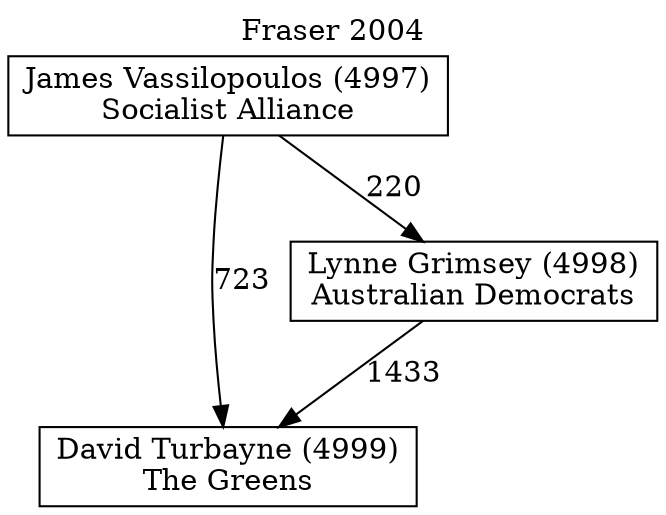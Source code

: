 // House preference flow
digraph "David Turbayne (4999)_Fraser_2004" {
	graph [label="Fraser 2004" labelloc=t mclimit=10]
	node [shape=box]
	"David Turbayne (4999)" [label="David Turbayne (4999)
The Greens"]
	"James Vassilopoulos (4997)" [label="James Vassilopoulos (4997)
Socialist Alliance"]
	"Lynne Grimsey (4998)" [label="Lynne Grimsey (4998)
Australian Democrats"]
	"James Vassilopoulos (4997)" -> "David Turbayne (4999)" [label=723]
	"James Vassilopoulos (4997)" -> "Lynne Grimsey (4998)" [label=220]
	"Lynne Grimsey (4998)" -> "David Turbayne (4999)" [label=1433]
}
